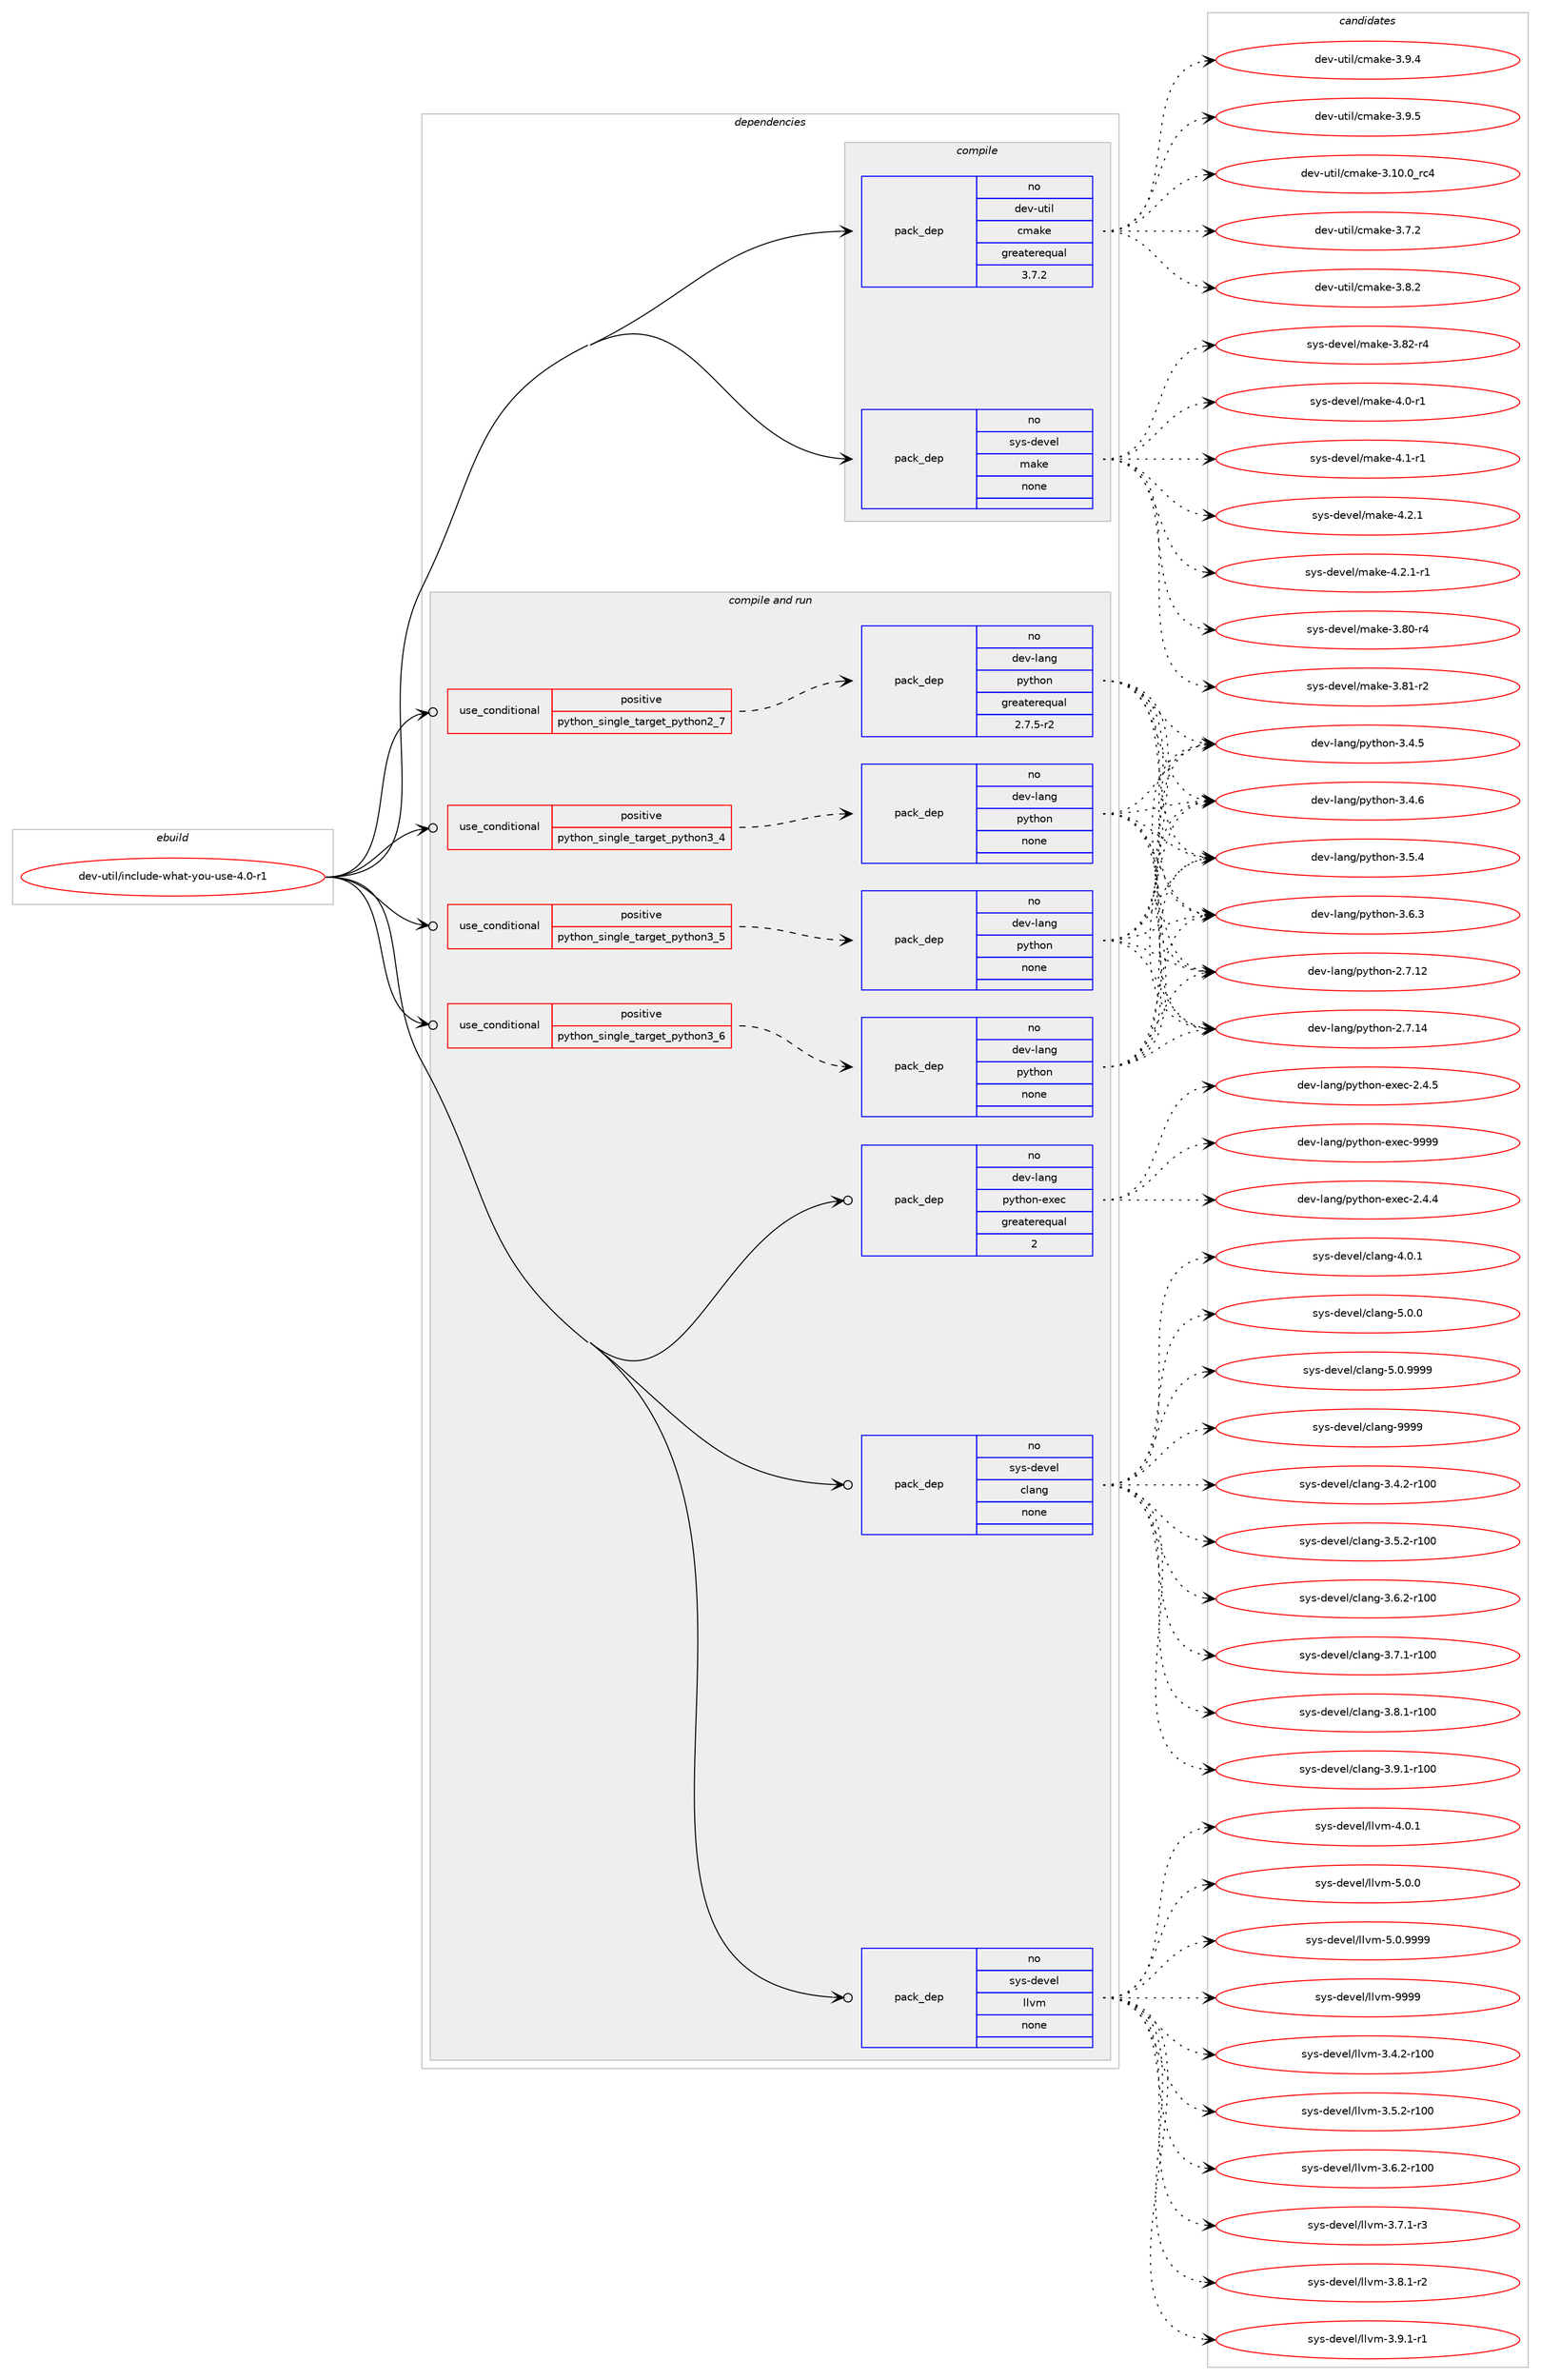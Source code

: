 digraph prolog {

# *************
# Graph options
# *************

newrank=true;
concentrate=true;
compound=true;
graph [rankdir=LR,fontname=Helvetica,fontsize=10,ranksep=1.5];#, ranksep=2.5, nodesep=0.2];
edge  [arrowhead=vee];
node  [fontname=Helvetica,fontsize=10];

# **********
# The ebuild
# **********

subgraph cluster_leftcol {
color=gray;
rank=same;
label=<<i>ebuild</i>>;
id [label="dev-util/include-what-you-use-4.0-r1", color=red, width=4, href="../dev-util/include-what-you-use-4.0-r1.svg"];
}

# ****************
# The dependencies
# ****************

subgraph cluster_midcol {
color=gray;
label=<<i>dependencies</i>>;
subgraph cluster_compile {
fillcolor="#eeeeee";
style=filled;
label=<<i>compile</i>>;
subgraph pack203636 {
dependency286169 [label=<<TABLE BORDER="0" CELLBORDER="1" CELLSPACING="0" CELLPADDING="4" WIDTH="220"><TR><TD ROWSPAN="6" CELLPADDING="30">pack_dep</TD></TR><TR><TD WIDTH="110">no</TD></TR><TR><TD>dev-util</TD></TR><TR><TD>cmake</TD></TR><TR><TD>greaterequal</TD></TR><TR><TD>3.7.2</TD></TR></TABLE>>, shape=none, color=blue];
}
id:e -> dependency286169:w [weight=20,style="solid",arrowhead="vee"];
subgraph pack203637 {
dependency286170 [label=<<TABLE BORDER="0" CELLBORDER="1" CELLSPACING="0" CELLPADDING="4" WIDTH="220"><TR><TD ROWSPAN="6" CELLPADDING="30">pack_dep</TD></TR><TR><TD WIDTH="110">no</TD></TR><TR><TD>sys-devel</TD></TR><TR><TD>make</TD></TR><TR><TD>none</TD></TR><TR><TD></TD></TR></TABLE>>, shape=none, color=blue];
}
id:e -> dependency286170:w [weight=20,style="solid",arrowhead="vee"];
}
subgraph cluster_compileandrun {
fillcolor="#eeeeee";
style=filled;
label=<<i>compile and run</i>>;
subgraph cond78287 {
dependency286171 [label=<<TABLE BORDER="0" CELLBORDER="1" CELLSPACING="0" CELLPADDING="4"><TR><TD ROWSPAN="3" CELLPADDING="10">use_conditional</TD></TR><TR><TD>positive</TD></TR><TR><TD>python_single_target_python2_7</TD></TR></TABLE>>, shape=none, color=red];
subgraph pack203638 {
dependency286172 [label=<<TABLE BORDER="0" CELLBORDER="1" CELLSPACING="0" CELLPADDING="4" WIDTH="220"><TR><TD ROWSPAN="6" CELLPADDING="30">pack_dep</TD></TR><TR><TD WIDTH="110">no</TD></TR><TR><TD>dev-lang</TD></TR><TR><TD>python</TD></TR><TR><TD>greaterequal</TD></TR><TR><TD>2.7.5-r2</TD></TR></TABLE>>, shape=none, color=blue];
}
dependency286171:e -> dependency286172:w [weight=20,style="dashed",arrowhead="vee"];
}
id:e -> dependency286171:w [weight=20,style="solid",arrowhead="odotvee"];
subgraph cond78288 {
dependency286173 [label=<<TABLE BORDER="0" CELLBORDER="1" CELLSPACING="0" CELLPADDING="4"><TR><TD ROWSPAN="3" CELLPADDING="10">use_conditional</TD></TR><TR><TD>positive</TD></TR><TR><TD>python_single_target_python3_4</TD></TR></TABLE>>, shape=none, color=red];
subgraph pack203639 {
dependency286174 [label=<<TABLE BORDER="0" CELLBORDER="1" CELLSPACING="0" CELLPADDING="4" WIDTH="220"><TR><TD ROWSPAN="6" CELLPADDING="30">pack_dep</TD></TR><TR><TD WIDTH="110">no</TD></TR><TR><TD>dev-lang</TD></TR><TR><TD>python</TD></TR><TR><TD>none</TD></TR><TR><TD></TD></TR></TABLE>>, shape=none, color=blue];
}
dependency286173:e -> dependency286174:w [weight=20,style="dashed",arrowhead="vee"];
}
id:e -> dependency286173:w [weight=20,style="solid",arrowhead="odotvee"];
subgraph cond78289 {
dependency286175 [label=<<TABLE BORDER="0" CELLBORDER="1" CELLSPACING="0" CELLPADDING="4"><TR><TD ROWSPAN="3" CELLPADDING="10">use_conditional</TD></TR><TR><TD>positive</TD></TR><TR><TD>python_single_target_python3_5</TD></TR></TABLE>>, shape=none, color=red];
subgraph pack203640 {
dependency286176 [label=<<TABLE BORDER="0" CELLBORDER="1" CELLSPACING="0" CELLPADDING="4" WIDTH="220"><TR><TD ROWSPAN="6" CELLPADDING="30">pack_dep</TD></TR><TR><TD WIDTH="110">no</TD></TR><TR><TD>dev-lang</TD></TR><TR><TD>python</TD></TR><TR><TD>none</TD></TR><TR><TD></TD></TR></TABLE>>, shape=none, color=blue];
}
dependency286175:e -> dependency286176:w [weight=20,style="dashed",arrowhead="vee"];
}
id:e -> dependency286175:w [weight=20,style="solid",arrowhead="odotvee"];
subgraph cond78290 {
dependency286177 [label=<<TABLE BORDER="0" CELLBORDER="1" CELLSPACING="0" CELLPADDING="4"><TR><TD ROWSPAN="3" CELLPADDING="10">use_conditional</TD></TR><TR><TD>positive</TD></TR><TR><TD>python_single_target_python3_6</TD></TR></TABLE>>, shape=none, color=red];
subgraph pack203641 {
dependency286178 [label=<<TABLE BORDER="0" CELLBORDER="1" CELLSPACING="0" CELLPADDING="4" WIDTH="220"><TR><TD ROWSPAN="6" CELLPADDING="30">pack_dep</TD></TR><TR><TD WIDTH="110">no</TD></TR><TR><TD>dev-lang</TD></TR><TR><TD>python</TD></TR><TR><TD>none</TD></TR><TR><TD></TD></TR></TABLE>>, shape=none, color=blue];
}
dependency286177:e -> dependency286178:w [weight=20,style="dashed",arrowhead="vee"];
}
id:e -> dependency286177:w [weight=20,style="solid",arrowhead="odotvee"];
subgraph pack203642 {
dependency286179 [label=<<TABLE BORDER="0" CELLBORDER="1" CELLSPACING="0" CELLPADDING="4" WIDTH="220"><TR><TD ROWSPAN="6" CELLPADDING="30">pack_dep</TD></TR><TR><TD WIDTH="110">no</TD></TR><TR><TD>dev-lang</TD></TR><TR><TD>python-exec</TD></TR><TR><TD>greaterequal</TD></TR><TR><TD>2</TD></TR></TABLE>>, shape=none, color=blue];
}
id:e -> dependency286179:w [weight=20,style="solid",arrowhead="odotvee"];
subgraph pack203643 {
dependency286180 [label=<<TABLE BORDER="0" CELLBORDER="1" CELLSPACING="0" CELLPADDING="4" WIDTH="220"><TR><TD ROWSPAN="6" CELLPADDING="30">pack_dep</TD></TR><TR><TD WIDTH="110">no</TD></TR><TR><TD>sys-devel</TD></TR><TR><TD>clang</TD></TR><TR><TD>none</TD></TR><TR><TD></TD></TR></TABLE>>, shape=none, color=blue];
}
id:e -> dependency286180:w [weight=20,style="solid",arrowhead="odotvee"];
subgraph pack203644 {
dependency286181 [label=<<TABLE BORDER="0" CELLBORDER="1" CELLSPACING="0" CELLPADDING="4" WIDTH="220"><TR><TD ROWSPAN="6" CELLPADDING="30">pack_dep</TD></TR><TR><TD WIDTH="110">no</TD></TR><TR><TD>sys-devel</TD></TR><TR><TD>llvm</TD></TR><TR><TD>none</TD></TR><TR><TD></TD></TR></TABLE>>, shape=none, color=blue];
}
id:e -> dependency286181:w [weight=20,style="solid",arrowhead="odotvee"];
}
subgraph cluster_run {
fillcolor="#eeeeee";
style=filled;
label=<<i>run</i>>;
}
}

# **************
# The candidates
# **************

subgraph cluster_choices {
rank=same;
color=gray;
label=<<i>candidates</i>>;

subgraph choice203636 {
color=black;
nodesep=1;
choice1001011184511711610510847991099710710145514649484648951149952 [label="dev-util/cmake-3.10.0_rc4", color=red, width=4,href="../dev-util/cmake-3.10.0_rc4.svg"];
choice10010111845117116105108479910997107101455146554650 [label="dev-util/cmake-3.7.2", color=red, width=4,href="../dev-util/cmake-3.7.2.svg"];
choice10010111845117116105108479910997107101455146564650 [label="dev-util/cmake-3.8.2", color=red, width=4,href="../dev-util/cmake-3.8.2.svg"];
choice10010111845117116105108479910997107101455146574652 [label="dev-util/cmake-3.9.4", color=red, width=4,href="../dev-util/cmake-3.9.4.svg"];
choice10010111845117116105108479910997107101455146574653 [label="dev-util/cmake-3.9.5", color=red, width=4,href="../dev-util/cmake-3.9.5.svg"];
dependency286169:e -> choice1001011184511711610510847991099710710145514649484648951149952:w [style=dotted,weight="100"];
dependency286169:e -> choice10010111845117116105108479910997107101455146554650:w [style=dotted,weight="100"];
dependency286169:e -> choice10010111845117116105108479910997107101455146564650:w [style=dotted,weight="100"];
dependency286169:e -> choice10010111845117116105108479910997107101455146574652:w [style=dotted,weight="100"];
dependency286169:e -> choice10010111845117116105108479910997107101455146574653:w [style=dotted,weight="100"];
}
subgraph choice203637 {
color=black;
nodesep=1;
choice11512111545100101118101108471099710710145514656484511452 [label="sys-devel/make-3.80-r4", color=red, width=4,href="../sys-devel/make-3.80-r4.svg"];
choice11512111545100101118101108471099710710145514656494511450 [label="sys-devel/make-3.81-r2", color=red, width=4,href="../sys-devel/make-3.81-r2.svg"];
choice11512111545100101118101108471099710710145514656504511452 [label="sys-devel/make-3.82-r4", color=red, width=4,href="../sys-devel/make-3.82-r4.svg"];
choice115121115451001011181011084710997107101455246484511449 [label="sys-devel/make-4.0-r1", color=red, width=4,href="../sys-devel/make-4.0-r1.svg"];
choice115121115451001011181011084710997107101455246494511449 [label="sys-devel/make-4.1-r1", color=red, width=4,href="../sys-devel/make-4.1-r1.svg"];
choice115121115451001011181011084710997107101455246504649 [label="sys-devel/make-4.2.1", color=red, width=4,href="../sys-devel/make-4.2.1.svg"];
choice1151211154510010111810110847109971071014552465046494511449 [label="sys-devel/make-4.2.1-r1", color=red, width=4,href="../sys-devel/make-4.2.1-r1.svg"];
dependency286170:e -> choice11512111545100101118101108471099710710145514656484511452:w [style=dotted,weight="100"];
dependency286170:e -> choice11512111545100101118101108471099710710145514656494511450:w [style=dotted,weight="100"];
dependency286170:e -> choice11512111545100101118101108471099710710145514656504511452:w [style=dotted,weight="100"];
dependency286170:e -> choice115121115451001011181011084710997107101455246484511449:w [style=dotted,weight="100"];
dependency286170:e -> choice115121115451001011181011084710997107101455246494511449:w [style=dotted,weight="100"];
dependency286170:e -> choice115121115451001011181011084710997107101455246504649:w [style=dotted,weight="100"];
dependency286170:e -> choice1151211154510010111810110847109971071014552465046494511449:w [style=dotted,weight="100"];
}
subgraph choice203638 {
color=black;
nodesep=1;
choice10010111845108971101034711212111610411111045504655464950 [label="dev-lang/python-2.7.12", color=red, width=4,href="../dev-lang/python-2.7.12.svg"];
choice10010111845108971101034711212111610411111045504655464952 [label="dev-lang/python-2.7.14", color=red, width=4,href="../dev-lang/python-2.7.14.svg"];
choice100101118451089711010347112121116104111110455146524653 [label="dev-lang/python-3.4.5", color=red, width=4,href="../dev-lang/python-3.4.5.svg"];
choice100101118451089711010347112121116104111110455146524654 [label="dev-lang/python-3.4.6", color=red, width=4,href="../dev-lang/python-3.4.6.svg"];
choice100101118451089711010347112121116104111110455146534652 [label="dev-lang/python-3.5.4", color=red, width=4,href="../dev-lang/python-3.5.4.svg"];
choice100101118451089711010347112121116104111110455146544651 [label="dev-lang/python-3.6.3", color=red, width=4,href="../dev-lang/python-3.6.3.svg"];
dependency286172:e -> choice10010111845108971101034711212111610411111045504655464950:w [style=dotted,weight="100"];
dependency286172:e -> choice10010111845108971101034711212111610411111045504655464952:w [style=dotted,weight="100"];
dependency286172:e -> choice100101118451089711010347112121116104111110455146524653:w [style=dotted,weight="100"];
dependency286172:e -> choice100101118451089711010347112121116104111110455146524654:w [style=dotted,weight="100"];
dependency286172:e -> choice100101118451089711010347112121116104111110455146534652:w [style=dotted,weight="100"];
dependency286172:e -> choice100101118451089711010347112121116104111110455146544651:w [style=dotted,weight="100"];
}
subgraph choice203639 {
color=black;
nodesep=1;
choice10010111845108971101034711212111610411111045504655464950 [label="dev-lang/python-2.7.12", color=red, width=4,href="../dev-lang/python-2.7.12.svg"];
choice10010111845108971101034711212111610411111045504655464952 [label="dev-lang/python-2.7.14", color=red, width=4,href="../dev-lang/python-2.7.14.svg"];
choice100101118451089711010347112121116104111110455146524653 [label="dev-lang/python-3.4.5", color=red, width=4,href="../dev-lang/python-3.4.5.svg"];
choice100101118451089711010347112121116104111110455146524654 [label="dev-lang/python-3.4.6", color=red, width=4,href="../dev-lang/python-3.4.6.svg"];
choice100101118451089711010347112121116104111110455146534652 [label="dev-lang/python-3.5.4", color=red, width=4,href="../dev-lang/python-3.5.4.svg"];
choice100101118451089711010347112121116104111110455146544651 [label="dev-lang/python-3.6.3", color=red, width=4,href="../dev-lang/python-3.6.3.svg"];
dependency286174:e -> choice10010111845108971101034711212111610411111045504655464950:w [style=dotted,weight="100"];
dependency286174:e -> choice10010111845108971101034711212111610411111045504655464952:w [style=dotted,weight="100"];
dependency286174:e -> choice100101118451089711010347112121116104111110455146524653:w [style=dotted,weight="100"];
dependency286174:e -> choice100101118451089711010347112121116104111110455146524654:w [style=dotted,weight="100"];
dependency286174:e -> choice100101118451089711010347112121116104111110455146534652:w [style=dotted,weight="100"];
dependency286174:e -> choice100101118451089711010347112121116104111110455146544651:w [style=dotted,weight="100"];
}
subgraph choice203640 {
color=black;
nodesep=1;
choice10010111845108971101034711212111610411111045504655464950 [label="dev-lang/python-2.7.12", color=red, width=4,href="../dev-lang/python-2.7.12.svg"];
choice10010111845108971101034711212111610411111045504655464952 [label="dev-lang/python-2.7.14", color=red, width=4,href="../dev-lang/python-2.7.14.svg"];
choice100101118451089711010347112121116104111110455146524653 [label="dev-lang/python-3.4.5", color=red, width=4,href="../dev-lang/python-3.4.5.svg"];
choice100101118451089711010347112121116104111110455146524654 [label="dev-lang/python-3.4.6", color=red, width=4,href="../dev-lang/python-3.4.6.svg"];
choice100101118451089711010347112121116104111110455146534652 [label="dev-lang/python-3.5.4", color=red, width=4,href="../dev-lang/python-3.5.4.svg"];
choice100101118451089711010347112121116104111110455146544651 [label="dev-lang/python-3.6.3", color=red, width=4,href="../dev-lang/python-3.6.3.svg"];
dependency286176:e -> choice10010111845108971101034711212111610411111045504655464950:w [style=dotted,weight="100"];
dependency286176:e -> choice10010111845108971101034711212111610411111045504655464952:w [style=dotted,weight="100"];
dependency286176:e -> choice100101118451089711010347112121116104111110455146524653:w [style=dotted,weight="100"];
dependency286176:e -> choice100101118451089711010347112121116104111110455146524654:w [style=dotted,weight="100"];
dependency286176:e -> choice100101118451089711010347112121116104111110455146534652:w [style=dotted,weight="100"];
dependency286176:e -> choice100101118451089711010347112121116104111110455146544651:w [style=dotted,weight="100"];
}
subgraph choice203641 {
color=black;
nodesep=1;
choice10010111845108971101034711212111610411111045504655464950 [label="dev-lang/python-2.7.12", color=red, width=4,href="../dev-lang/python-2.7.12.svg"];
choice10010111845108971101034711212111610411111045504655464952 [label="dev-lang/python-2.7.14", color=red, width=4,href="../dev-lang/python-2.7.14.svg"];
choice100101118451089711010347112121116104111110455146524653 [label="dev-lang/python-3.4.5", color=red, width=4,href="../dev-lang/python-3.4.5.svg"];
choice100101118451089711010347112121116104111110455146524654 [label="dev-lang/python-3.4.6", color=red, width=4,href="../dev-lang/python-3.4.6.svg"];
choice100101118451089711010347112121116104111110455146534652 [label="dev-lang/python-3.5.4", color=red, width=4,href="../dev-lang/python-3.5.4.svg"];
choice100101118451089711010347112121116104111110455146544651 [label="dev-lang/python-3.6.3", color=red, width=4,href="../dev-lang/python-3.6.3.svg"];
dependency286178:e -> choice10010111845108971101034711212111610411111045504655464950:w [style=dotted,weight="100"];
dependency286178:e -> choice10010111845108971101034711212111610411111045504655464952:w [style=dotted,weight="100"];
dependency286178:e -> choice100101118451089711010347112121116104111110455146524653:w [style=dotted,weight="100"];
dependency286178:e -> choice100101118451089711010347112121116104111110455146524654:w [style=dotted,weight="100"];
dependency286178:e -> choice100101118451089711010347112121116104111110455146534652:w [style=dotted,weight="100"];
dependency286178:e -> choice100101118451089711010347112121116104111110455146544651:w [style=dotted,weight="100"];
}
subgraph choice203642 {
color=black;
nodesep=1;
choice1001011184510897110103471121211161041111104510112010199455046524652 [label="dev-lang/python-exec-2.4.4", color=red, width=4,href="../dev-lang/python-exec-2.4.4.svg"];
choice1001011184510897110103471121211161041111104510112010199455046524653 [label="dev-lang/python-exec-2.4.5", color=red, width=4,href="../dev-lang/python-exec-2.4.5.svg"];
choice10010111845108971101034711212111610411111045101120101994557575757 [label="dev-lang/python-exec-9999", color=red, width=4,href="../dev-lang/python-exec-9999.svg"];
dependency286179:e -> choice1001011184510897110103471121211161041111104510112010199455046524652:w [style=dotted,weight="100"];
dependency286179:e -> choice1001011184510897110103471121211161041111104510112010199455046524653:w [style=dotted,weight="100"];
dependency286179:e -> choice10010111845108971101034711212111610411111045101120101994557575757:w [style=dotted,weight="100"];
}
subgraph choice203643 {
color=black;
nodesep=1;
choice1151211154510010111810110847991089711010345514652465045114494848 [label="sys-devel/clang-3.4.2-r100", color=red, width=4,href="../sys-devel/clang-3.4.2-r100.svg"];
choice1151211154510010111810110847991089711010345514653465045114494848 [label="sys-devel/clang-3.5.2-r100", color=red, width=4,href="../sys-devel/clang-3.5.2-r100.svg"];
choice1151211154510010111810110847991089711010345514654465045114494848 [label="sys-devel/clang-3.6.2-r100", color=red, width=4,href="../sys-devel/clang-3.6.2-r100.svg"];
choice1151211154510010111810110847991089711010345514655464945114494848 [label="sys-devel/clang-3.7.1-r100", color=red, width=4,href="../sys-devel/clang-3.7.1-r100.svg"];
choice1151211154510010111810110847991089711010345514656464945114494848 [label="sys-devel/clang-3.8.1-r100", color=red, width=4,href="../sys-devel/clang-3.8.1-r100.svg"];
choice1151211154510010111810110847991089711010345514657464945114494848 [label="sys-devel/clang-3.9.1-r100", color=red, width=4,href="../sys-devel/clang-3.9.1-r100.svg"];
choice11512111545100101118101108479910897110103455246484649 [label="sys-devel/clang-4.0.1", color=red, width=4,href="../sys-devel/clang-4.0.1.svg"];
choice11512111545100101118101108479910897110103455346484648 [label="sys-devel/clang-5.0.0", color=red, width=4,href="../sys-devel/clang-5.0.0.svg"];
choice11512111545100101118101108479910897110103455346484657575757 [label="sys-devel/clang-5.0.9999", color=red, width=4,href="../sys-devel/clang-5.0.9999.svg"];
choice115121115451001011181011084799108971101034557575757 [label="sys-devel/clang-9999", color=red, width=4,href="../sys-devel/clang-9999.svg"];
dependency286180:e -> choice1151211154510010111810110847991089711010345514652465045114494848:w [style=dotted,weight="100"];
dependency286180:e -> choice1151211154510010111810110847991089711010345514653465045114494848:w [style=dotted,weight="100"];
dependency286180:e -> choice1151211154510010111810110847991089711010345514654465045114494848:w [style=dotted,weight="100"];
dependency286180:e -> choice1151211154510010111810110847991089711010345514655464945114494848:w [style=dotted,weight="100"];
dependency286180:e -> choice1151211154510010111810110847991089711010345514656464945114494848:w [style=dotted,weight="100"];
dependency286180:e -> choice1151211154510010111810110847991089711010345514657464945114494848:w [style=dotted,weight="100"];
dependency286180:e -> choice11512111545100101118101108479910897110103455246484649:w [style=dotted,weight="100"];
dependency286180:e -> choice11512111545100101118101108479910897110103455346484648:w [style=dotted,weight="100"];
dependency286180:e -> choice11512111545100101118101108479910897110103455346484657575757:w [style=dotted,weight="100"];
dependency286180:e -> choice115121115451001011181011084799108971101034557575757:w [style=dotted,weight="100"];
}
subgraph choice203644 {
color=black;
nodesep=1;
choice115121115451001011181011084710810811810945514652465045114494848 [label="sys-devel/llvm-3.4.2-r100", color=red, width=4,href="../sys-devel/llvm-3.4.2-r100.svg"];
choice115121115451001011181011084710810811810945514653465045114494848 [label="sys-devel/llvm-3.5.2-r100", color=red, width=4,href="../sys-devel/llvm-3.5.2-r100.svg"];
choice115121115451001011181011084710810811810945514654465045114494848 [label="sys-devel/llvm-3.6.2-r100", color=red, width=4,href="../sys-devel/llvm-3.6.2-r100.svg"];
choice11512111545100101118101108471081081181094551465546494511451 [label="sys-devel/llvm-3.7.1-r3", color=red, width=4,href="../sys-devel/llvm-3.7.1-r3.svg"];
choice11512111545100101118101108471081081181094551465646494511450 [label="sys-devel/llvm-3.8.1-r2", color=red, width=4,href="../sys-devel/llvm-3.8.1-r2.svg"];
choice11512111545100101118101108471081081181094551465746494511449 [label="sys-devel/llvm-3.9.1-r1", color=red, width=4,href="../sys-devel/llvm-3.9.1-r1.svg"];
choice1151211154510010111810110847108108118109455246484649 [label="sys-devel/llvm-4.0.1", color=red, width=4,href="../sys-devel/llvm-4.0.1.svg"];
choice1151211154510010111810110847108108118109455346484648 [label="sys-devel/llvm-5.0.0", color=red, width=4,href="../sys-devel/llvm-5.0.0.svg"];
choice1151211154510010111810110847108108118109455346484657575757 [label="sys-devel/llvm-5.0.9999", color=red, width=4,href="../sys-devel/llvm-5.0.9999.svg"];
choice11512111545100101118101108471081081181094557575757 [label="sys-devel/llvm-9999", color=red, width=4,href="../sys-devel/llvm-9999.svg"];
dependency286181:e -> choice115121115451001011181011084710810811810945514652465045114494848:w [style=dotted,weight="100"];
dependency286181:e -> choice115121115451001011181011084710810811810945514653465045114494848:w [style=dotted,weight="100"];
dependency286181:e -> choice115121115451001011181011084710810811810945514654465045114494848:w [style=dotted,weight="100"];
dependency286181:e -> choice11512111545100101118101108471081081181094551465546494511451:w [style=dotted,weight="100"];
dependency286181:e -> choice11512111545100101118101108471081081181094551465646494511450:w [style=dotted,weight="100"];
dependency286181:e -> choice11512111545100101118101108471081081181094551465746494511449:w [style=dotted,weight="100"];
dependency286181:e -> choice1151211154510010111810110847108108118109455246484649:w [style=dotted,weight="100"];
dependency286181:e -> choice1151211154510010111810110847108108118109455346484648:w [style=dotted,weight="100"];
dependency286181:e -> choice1151211154510010111810110847108108118109455346484657575757:w [style=dotted,weight="100"];
dependency286181:e -> choice11512111545100101118101108471081081181094557575757:w [style=dotted,weight="100"];
}
}

}
